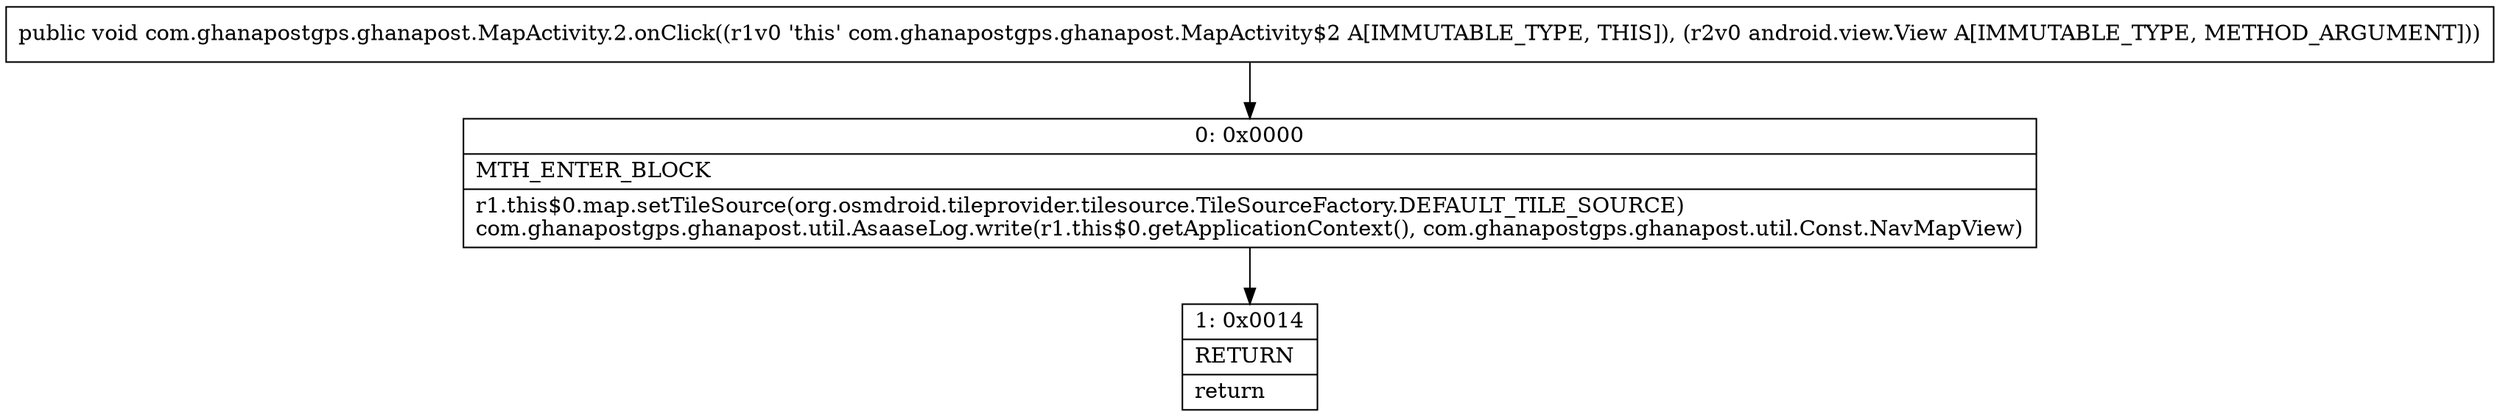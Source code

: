 digraph "CFG forcom.ghanapostgps.ghanapost.MapActivity.2.onClick(Landroid\/view\/View;)V" {
Node_0 [shape=record,label="{0\:\ 0x0000|MTH_ENTER_BLOCK\l|r1.this$0.map.setTileSource(org.osmdroid.tileprovider.tilesource.TileSourceFactory.DEFAULT_TILE_SOURCE)\lcom.ghanapostgps.ghanapost.util.AsaaseLog.write(r1.this$0.getApplicationContext(), com.ghanapostgps.ghanapost.util.Const.NavMapView)\l}"];
Node_1 [shape=record,label="{1\:\ 0x0014|RETURN\l|return\l}"];
MethodNode[shape=record,label="{public void com.ghanapostgps.ghanapost.MapActivity.2.onClick((r1v0 'this' com.ghanapostgps.ghanapost.MapActivity$2 A[IMMUTABLE_TYPE, THIS]), (r2v0 android.view.View A[IMMUTABLE_TYPE, METHOD_ARGUMENT])) }"];
MethodNode -> Node_0;
Node_0 -> Node_1;
}

